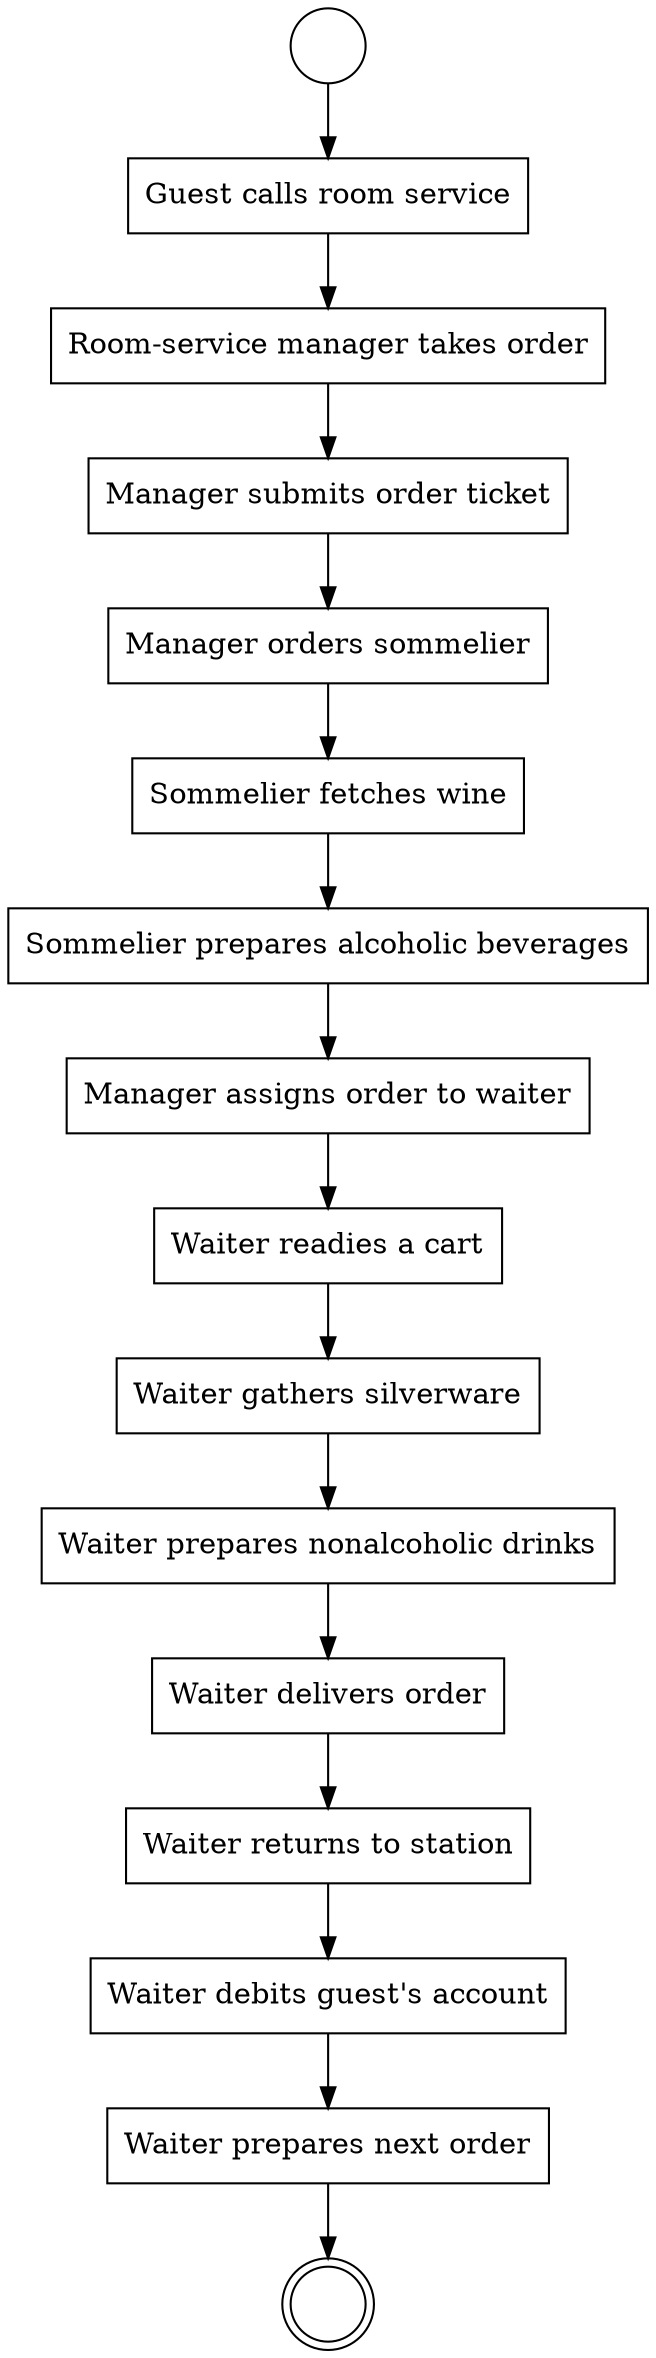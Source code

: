 digraph {
  "start_1"[shape=circle label=""];
  "end_1"[shape=doublecircle label=""];
  "Guest calls room service"[shape=rectangle];
  "Room-service manager takes order"[shape=rectangle];
  "Manager submits order ticket"[shape=rectangle];
  "Manager orders sommelier"[shape=rectangle];
  "Sommelier fetches wine"[shape=rectangle];
  "Sommelier prepares alcoholic beverages"[shape=rectangle];
  "Manager assigns order to waiter"[shape=rectangle];
  "Waiter readies a cart"[shape=rectangle];
  "Waiter gathers silverware"[shape=rectangle];
  "Waiter prepares nonalcoholic drinks"[shape=rectangle];
  "Waiter delivers order"[shape=rectangle];
  "Waiter returns to station"[shape=rectangle];
  "Waiter debits guest's account"[shape=rectangle];
  "Waiter prepares next order"[shape=rectangle];
  "start_1" -> "Guest calls room service";
  "Guest calls room service" -> "Room-service manager takes order";
  "Room-service manager takes order" -> "Manager submits order ticket";
  "Manager submits order ticket" -> "Manager orders sommelier";
  "Manager orders sommelier" -> "Sommelier fetches wine";
  "Sommelier fetches wine" -> "Sommelier prepares alcoholic beverages";
  "Sommelier prepares alcoholic beverages" -> "Manager assigns order to waiter";
  "Manager assigns order to waiter" -> "Waiter readies a cart";
  "Waiter readies a cart" -> "Waiter gathers silverware";
  "Waiter gathers silverware" -> "Waiter prepares nonalcoholic drinks";
  "Waiter prepares nonalcoholic drinks" -> "Waiter delivers order";
  "Waiter delivers order" -> "Waiter returns to station";
  "Waiter returns to station" -> "Waiter debits guest's account";
  "Waiter debits guest's account" -> "Waiter prepares next order";
  "Waiter prepares next order" -> "end_1";
}
